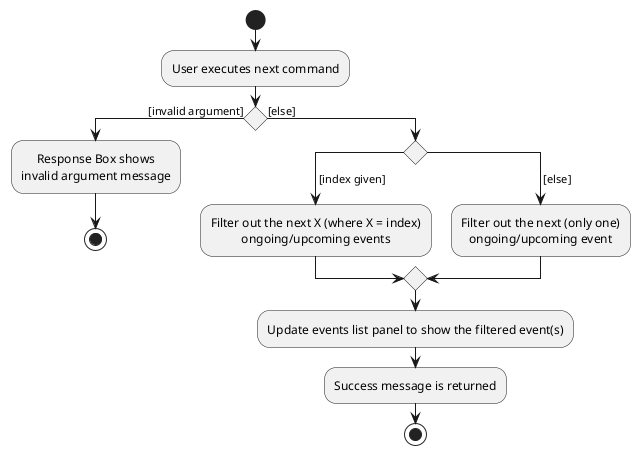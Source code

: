 @startuml
skinparam defaultTextAlignment center
start
:User executes next command;

'Since the beta syntax does not support placing the condition outside the
'diamond we place it as the true branch instead.

if () then ([invalid argument])
    :Response Box shows
    invalid argument message;
stop
else ([else])
switch ()
case ( [index given])
    :Filter out the next X (where X = index)
    ongoing/upcoming events;
case ( [else])
    :Filter out the next (only one)
    ongoing/upcoming event;

endswitch
:Update events list panel to show the filtered event(s);
:Success message is returned;
stop
@enduml
